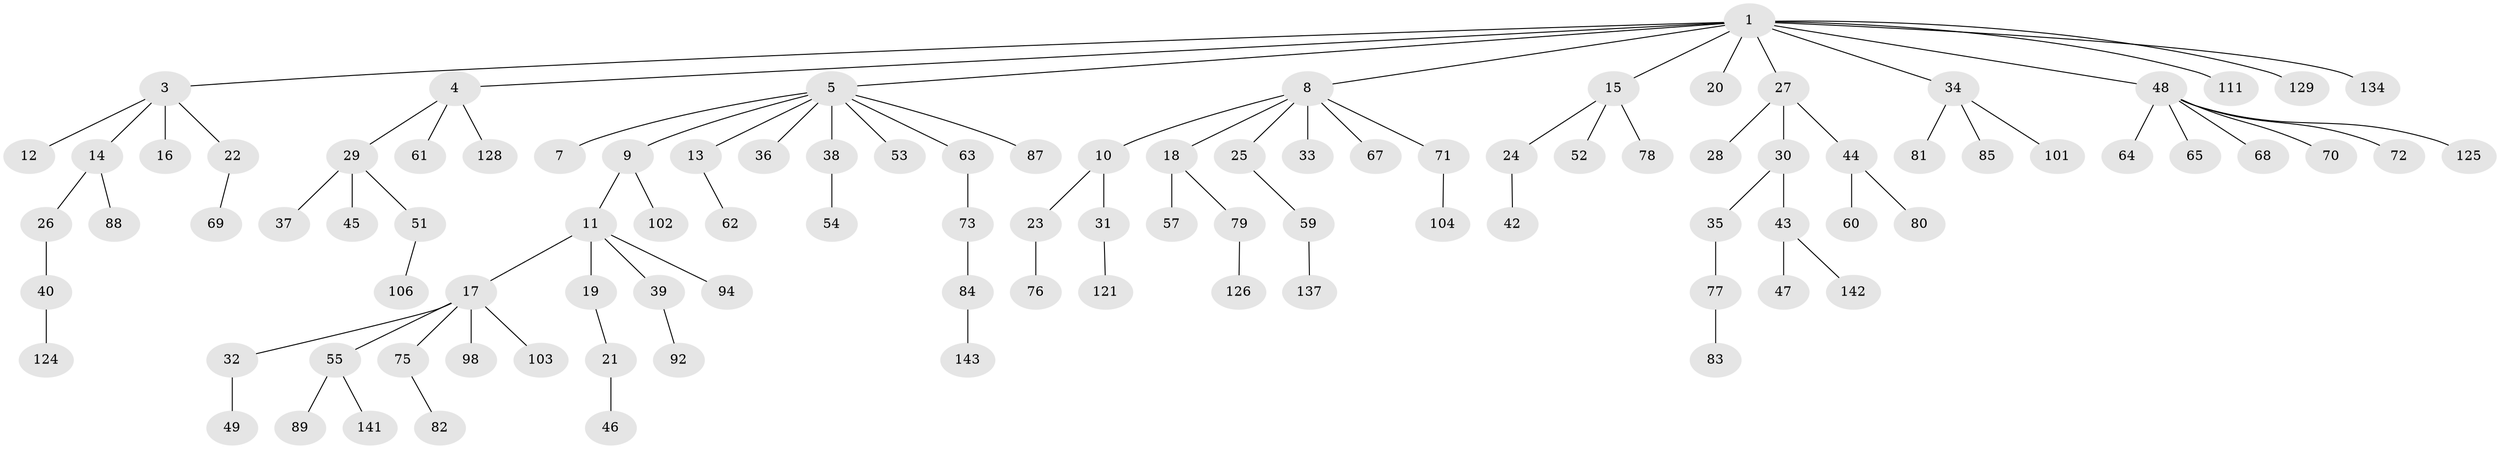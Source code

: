 // original degree distribution, {5: 0.04195804195804196, 9: 0.006993006993006993, 4: 0.06293706293706294, 6: 0.013986013986013986, 3: 0.0979020979020979, 7: 0.006993006993006993, 1: 0.5034965034965035, 2: 0.26573426573426573}
// Generated by graph-tools (version 1.1) at 2025/19/03/04/25 18:19:19]
// undirected, 100 vertices, 99 edges
graph export_dot {
graph [start="1"]
  node [color=gray90,style=filled];
  1 [super="+2"];
  3;
  4;
  5 [super="+6"];
  7 [super="+120+91"];
  8;
  9;
  10;
  11;
  12;
  13;
  14;
  15;
  16;
  17;
  18 [super="+58+41"];
  19;
  20;
  21;
  22 [super="+130+86+100"];
  23;
  24;
  25;
  26;
  27;
  28;
  29;
  30;
  31;
  32;
  33;
  34;
  35 [super="+139+56"];
  36;
  37 [super="+110"];
  38;
  39;
  40;
  42;
  43;
  44;
  45;
  46 [super="+113"];
  47;
  48 [super="+50"];
  49 [super="+118"];
  51;
  52;
  53 [super="+135+122+131"];
  54;
  55;
  57 [super="+114"];
  59;
  60;
  61 [super="+109"];
  62 [super="+107+97"];
  63;
  64;
  65;
  67 [super="+93"];
  68 [super="+108+116"];
  69;
  70;
  71;
  72;
  73 [super="+74"];
  75;
  76 [super="+95"];
  77;
  78 [super="+123"];
  79;
  80;
  81;
  82;
  83;
  84;
  85 [super="+99+90"];
  87;
  88;
  89;
  92 [super="+119"];
  94;
  98;
  101;
  102 [super="+112"];
  103;
  104;
  106;
  111 [super="+132"];
  121;
  124;
  125;
  126;
  128;
  129;
  134;
  137;
  141;
  142;
  143;
  1 -- 5;
  1 -- 8;
  1 -- 15;
  1 -- 111;
  1 -- 129;
  1 -- 34;
  1 -- 3;
  1 -- 4;
  1 -- 134;
  1 -- 48;
  1 -- 20;
  1 -- 27;
  3 -- 12;
  3 -- 14;
  3 -- 16;
  3 -- 22;
  4 -- 29;
  4 -- 61;
  4 -- 128;
  5 -- 7;
  5 -- 36;
  5 -- 53;
  5 -- 87;
  5 -- 38;
  5 -- 9;
  5 -- 13;
  5 -- 63;
  8 -- 10;
  8 -- 18;
  8 -- 25;
  8 -- 33;
  8 -- 67;
  8 -- 71;
  9 -- 11;
  9 -- 102;
  10 -- 23;
  10 -- 31;
  11 -- 17;
  11 -- 19;
  11 -- 39;
  11 -- 94;
  13 -- 62;
  14 -- 26;
  14 -- 88;
  15 -- 24;
  15 -- 52;
  15 -- 78;
  17 -- 32;
  17 -- 55;
  17 -- 75;
  17 -- 98;
  17 -- 103;
  18 -- 57;
  18 -- 79;
  19 -- 21;
  21 -- 46;
  22 -- 69;
  23 -- 76;
  24 -- 42;
  25 -- 59;
  26 -- 40;
  27 -- 28;
  27 -- 30;
  27 -- 44;
  29 -- 37;
  29 -- 45;
  29 -- 51;
  30 -- 35;
  30 -- 43;
  31 -- 121;
  32 -- 49;
  34 -- 81;
  34 -- 85;
  34 -- 101;
  35 -- 77;
  38 -- 54;
  39 -- 92;
  40 -- 124;
  43 -- 47;
  43 -- 142;
  44 -- 60;
  44 -- 80;
  48 -- 64;
  48 -- 125;
  48 -- 65;
  48 -- 68;
  48 -- 70;
  48 -- 72;
  51 -- 106;
  55 -- 89;
  55 -- 141;
  59 -- 137;
  63 -- 73;
  71 -- 104;
  73 -- 84;
  75 -- 82;
  77 -- 83;
  79 -- 126;
  84 -- 143;
}
